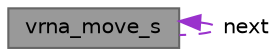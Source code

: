 digraph "vrna_move_s"
{
 // INTERACTIVE_SVG=YES
 // LATEX_PDF_SIZE
  bgcolor="transparent";
  edge [fontname=Helvetica,fontsize=10,labelfontname=Helvetica,labelfontsize=10];
  node [fontname=Helvetica,fontsize=10,shape=box,height=0.2,width=0.4];
  Node1 [label="vrna_move_s",height=0.2,width=0.4,color="gray40", fillcolor="grey60", style="filled", fontcolor="black",tooltip="An atomic representation of the transition / move from one structure to its neighbor."];
  Node1 -> Node1 [dir="back",color="darkorchid3",style="dashed",label=" next" ];
}
